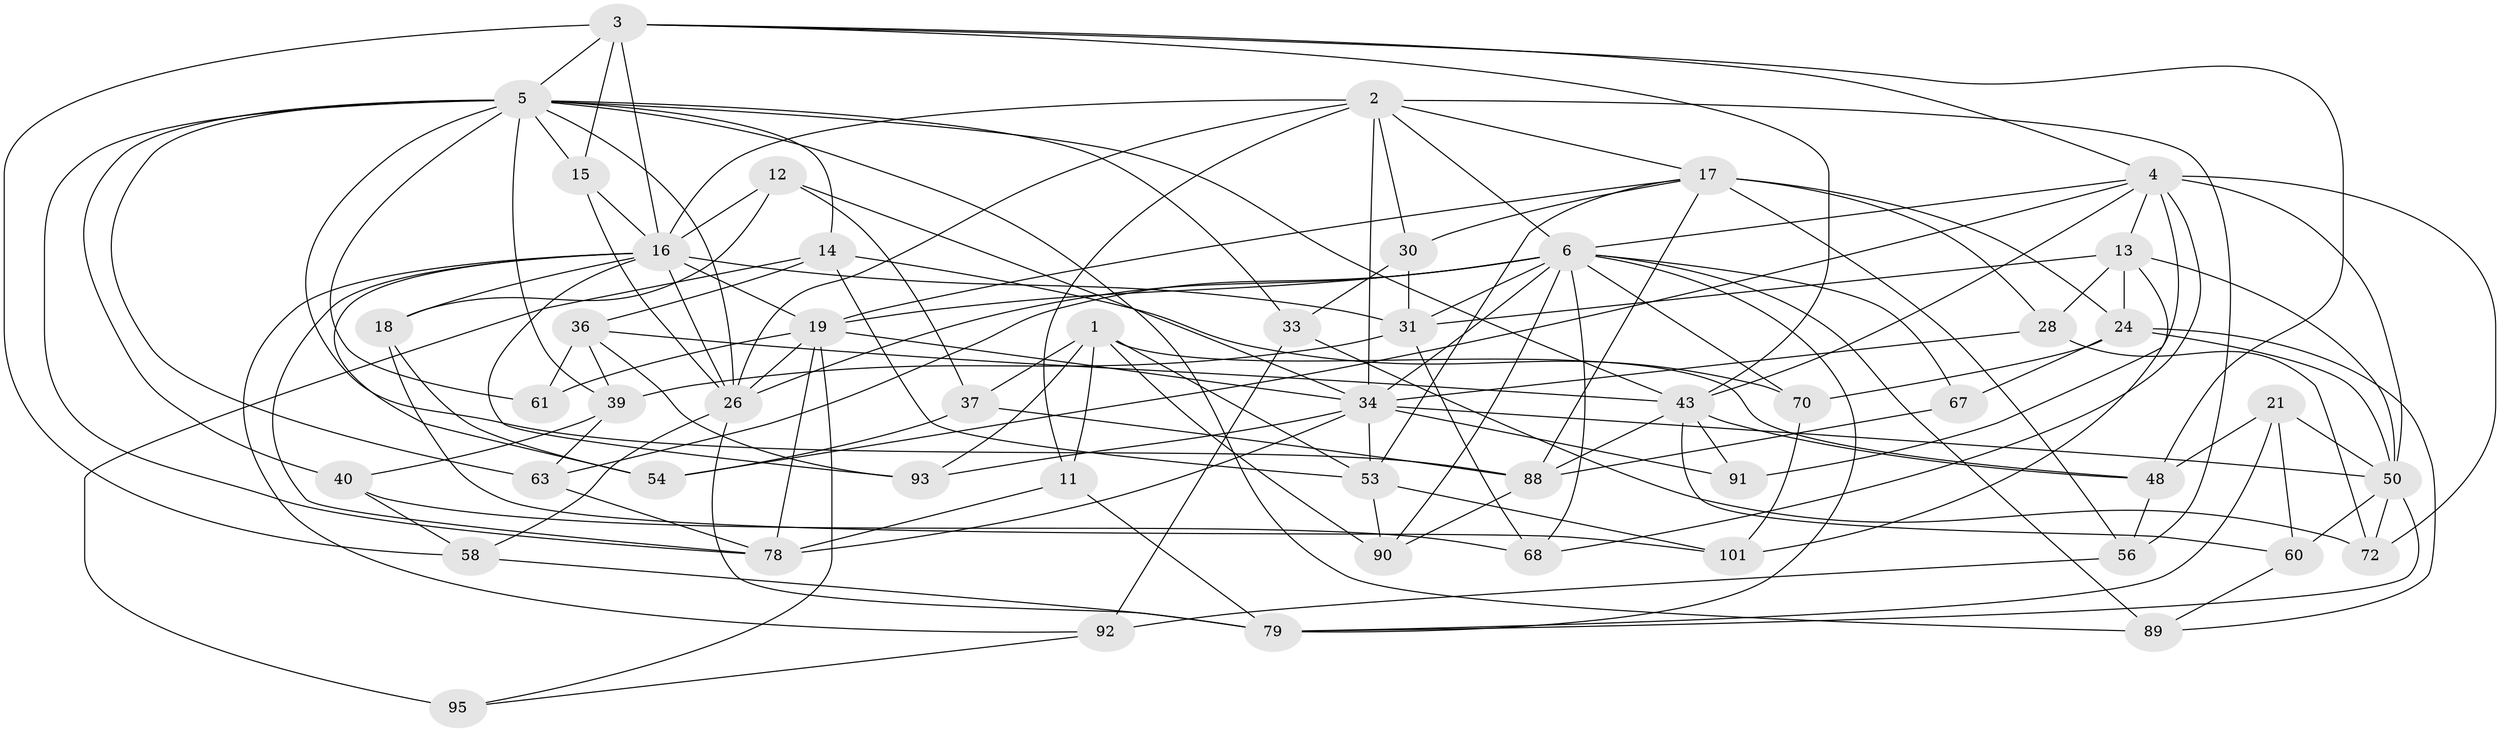 // original degree distribution, {4: 1.0}
// Generated by graph-tools (version 1.1) at 2025/16/03/09/25 04:16:26]
// undirected, 51 vertices, 142 edges
graph export_dot {
graph [start="1"]
  node [color=gray90,style=filled];
  1 [super="+10"];
  2 [super="+66+8"];
  3 [super="+69+29"];
  4 [super="+99+9"];
  5 [super="+81+38+64"];
  6 [super="+75+44+7"];
  11;
  12;
  13 [super="+42"];
  14 [super="+96"];
  15 [super="+73"];
  16 [super="+87+45"];
  17 [super="+57+59+27+32"];
  18;
  19 [super="+23+22"];
  21;
  24 [super="+100"];
  26 [super="+52+55"];
  28;
  30;
  31 [super="+62"];
  33;
  34 [super="+41+103"];
  36 [super="+76"];
  37;
  39 [super="+80"];
  40;
  43 [super="+47+49+86"];
  48 [super="+51"];
  50 [super="+65+74"];
  53 [super="+85"];
  54;
  56;
  58;
  60;
  61;
  63;
  67;
  68;
  70;
  72;
  78 [super="+97"];
  79 [super="+82"];
  88 [super="+94"];
  89;
  90;
  91;
  92;
  93;
  95;
  101;
  1 -- 90;
  1 -- 37;
  1 -- 48;
  1 -- 11;
  1 -- 93;
  1 -- 53;
  2 -- 11;
  2 -- 56;
  2 -- 17;
  2 -- 34;
  2 -- 26;
  2 -- 6;
  2 -- 30;
  2 -- 16;
  3 -- 15 [weight=3];
  3 -- 48;
  3 -- 4;
  3 -- 58;
  3 -- 43 [weight=2];
  3 -- 16;
  3 -- 5;
  4 -- 72;
  4 -- 54;
  4 -- 50;
  4 -- 68;
  4 -- 6;
  4 -- 91 [weight=2];
  4 -- 43;
  4 -- 13;
  5 -- 39;
  5 -- 61 [weight=2];
  5 -- 14;
  5 -- 40;
  5 -- 63;
  5 -- 26;
  5 -- 33;
  5 -- 88;
  5 -- 89;
  5 -- 43;
  5 -- 78;
  5 -- 15;
  6 -- 90;
  6 -- 70;
  6 -- 63;
  6 -- 31;
  6 -- 89;
  6 -- 67 [weight=2];
  6 -- 34;
  6 -- 68;
  6 -- 79;
  6 -- 19;
  6 -- 26;
  11 -- 78;
  11 -- 79;
  12 -- 18;
  12 -- 37;
  12 -- 34;
  12 -- 16;
  13 -- 28;
  13 -- 31;
  13 -- 24;
  13 -- 50;
  13 -- 101;
  14 -- 95 [weight=2];
  14 -- 36;
  14 -- 70;
  14 -- 53;
  15 -- 26;
  15 -- 16;
  16 -- 78;
  16 -- 26;
  16 -- 18;
  16 -- 31;
  16 -- 19;
  16 -- 93;
  16 -- 54;
  16 -- 92;
  17 -- 24;
  17 -- 56;
  17 -- 28;
  17 -- 30;
  17 -- 88;
  17 -- 19;
  17 -- 53;
  18 -- 54;
  18 -- 101;
  19 -- 61;
  19 -- 95;
  19 -- 34;
  19 -- 78;
  19 -- 26;
  21 -- 48;
  21 -- 60;
  21 -- 50;
  21 -- 79;
  24 -- 89;
  24 -- 67;
  24 -- 70;
  24 -- 50;
  26 -- 58;
  26 -- 79;
  28 -- 72;
  28 -- 34;
  30 -- 33;
  30 -- 31;
  31 -- 39;
  31 -- 68;
  33 -- 92;
  33 -- 72;
  34 -- 53;
  34 -- 93;
  34 -- 78;
  34 -- 91;
  34 -- 50;
  36 -- 93;
  36 -- 61;
  36 -- 39 [weight=2];
  36 -- 43;
  37 -- 88;
  37 -- 54;
  39 -- 40;
  39 -- 63;
  40 -- 58;
  40 -- 68;
  43 -- 91;
  43 -- 48 [weight=2];
  43 -- 88;
  43 -- 60;
  48 -- 56;
  50 -- 79;
  50 -- 72;
  50 -- 60;
  53 -- 101;
  53 -- 90;
  56 -- 92;
  58 -- 79;
  60 -- 89;
  63 -- 78;
  67 -- 88;
  70 -- 101;
  88 -- 90;
  92 -- 95;
}
